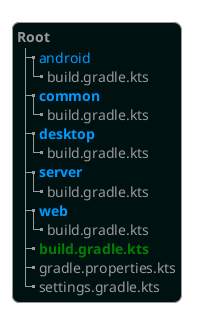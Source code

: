 @startuml
'https://plantuml.com/component-diagram

left to right direction
skinparam legendBackgroundColor #011
skinparam legendBorderColor #999
skinparam legendFontColor #999

legend
**Root**
|_ <color:#0099FF>android</color>
  |_ build.gradle.kts
|_ <color:#0099FF>**common**
  |_ build.gradle.kts
|_ <color:#0099FF>**desktop**</color>
  |_ build.gradle.kts
|_ <color:#0099FF>**server**</color>
  |_ build.gradle.kts
|_ <color:#0099FF>**web**</color>
  |_ build.gradle.kts
|_ <color:green>**build.gradle.kts**</color>
|_ gradle.properties.kts
|_ settings.gradle.kts
end legend

newpage

legend
**Root**
|_ <color:#0099FF>android</color>
  |_ build.gradle.kts
|_ <color:#0099FF>**common**
  |_ build.gradle.kts
|_ <color:#0099FF>**desktop**</color>
  |_ build.gradle.kts
|_ <color:#0099FF>**server**</color>
  |_ build.gradle.kts
|_ <color:#0099FF>**web**</color>
  |_ build.gradle.kts
|_ build.gradle.kts
|_ <color:green>**gradle.properties.kts**</color>
|_ settings.gradle.kts
end legend

newpage

legend
**Root**
|_ <color:#0099FF>android</color>
  |_ build.gradle.kts
|_ <color:#0099FF>**common**
  |_ build.gradle.kts
|_ <color:#0099FF>**desktop**</color>
  |_ build.gradle.kts
|_ <color:#0099FF>**server**</color>
  |_ build.gradle.kts
|_ <color:#0099FF>**web**</color>
  |_ build.gradle.kts
|_ build.gradle.kts
|_ gradle.properties.kts
|_ <color:green>**settings.gradle.kts**</color>
end legend

newpage

legend
**Root**
|_ <color:#0099FF>android</color>
  |_ <color:green>**build.gradle.kts**</color>
|_ <color:#0099FF>**common**
  |_ <color:green>**build.gradle.kts**</color>
|_ <color:#0099FF>**desktop**</color>
  |_ <color:green>**build.gradle.kts**</color>
|_ <color:#0099FF>**server**</color>
  |_ <color:green>**build.gradle.kts**</color>
|_ <color:#0099FF>**web**</color>
  |_ <color:green>**build.gradle.kts**</color>
|_ build.gradle.kts
|_ gradle.properties.kts
|_ settings.gradle.kts
end legend

newpage

legend
**Root**
|_ <color:#0099FF>android</color>
  |_ src
    |_ <color:orange>**jvmMain**</color>
  |_ <color:green>**build.gradle.kts**</color>
|_ <color:#0099FF>**common**</color>
  |_ src
    |_ commonMain
    |_ jvmMain
    |_ jsMain
  |_ build.gradle.kts
|_ <color:#0099FF>**desktop**</color>
  |_ src
    |_ jvmMain
  |_ build.gradle.kts
|_ <color:#0099FF>**server**</color>
  |_ src
    |_ jvmMain
|_ <color:#0099FF>**web**</color>
  |_ src
    |_ jsMain
  |_ build.gradle.kts
|_ build.gradle.kts
|_ gradle.properties.kts
|_ settings.gradle.kts
end legend

newpage

legend
**Root**
|_ <color:#0099FF>android</color>
  |_ build.gradle.kts
|_ <color:#0099FF>common
  |_ src
    |_ <color:orange>**commonMain**</color>
    |_ <color:orange>**jvmMain**</color>
    |_ <color:orange>**jsMain**</color>
  |_ <color:green>build.gradle.kts</color>
|_ <color:#0099FF>**desktop**</color>
  |_ build.gradle.kts
|_ <color:#0099FF>**server**</color>
  |_ build.gradle.kts
|_ <color:#0099FF>**web**</color>
  |_ build.gradle.kts
|_ build.gradle.kts
|_ gradle.properties.kts
|_ settings.gradle.kts
end legend

newpage

legend
**Root**
|_ <color:#0099FF>android</color>
  |_ build.gradle.kts
|_ <color:#0099FF>**common**</color>
  |_ src
    |_ commonMain
    |_ jvmMain
    |_ jsMain
  |_ build.gradle.kts
|_ <color:#0099FF>**desktop**</color>
  |_ src
    |_ <color:orange>**jvmMain**</color>
  |_ <color:green>**build.gradle.kts**</color>
|_ <color:#0099FF>**server**</color>
  |_ build.gradle.kts
|_ <color:#0099FF>**web**</color>
  |_ build.gradle.kts
|_ build.gradle.kts
|_ gradle.properties.kts
|_ settings.gradle.kts
end legend

newpage

legend
**Root**
|_ <color:#0099FF>android</color>
  |_ build.gradle.kts
|_ <color:#0099FF>**common**</color>
  |_ src
    |_ commonMain
    |_ jvmMain
    |_ jsMain
  |_ build.gradle.kts
|_ <color:#0099FF>**desktop**</color>
  |_ src
    |_ jvmMain
  |_ build.gradle.kts
|_ <color:#0099FF>**server**</color>
  |_ src
    |_ <color:orange>**jvmMain**</color>
  |_ <color:green>**build.gradle.kts**</color>
|_ <color:#0099FF>**web**</color>
  |_ build.gradle.kts
|_ build.gradle.kts
|_ gradle.properties.kts
|_ settings.gradle.kts
end legend

newpage

legend
**Root**
|_ <color:#0099FF>**android**</color>
  |_ build.gradle.kts
|_ <color:#0099FF>**common**</color>
  |_ src
    |_ commonMain
    |_ jvmMain
    |_ jsMain
  |_ build.gradle.kts
|_ <color:#0099FF>**desktop**</color>
  |_ src
    |_ jvmMain
  |_ build.gradle.kts
|_ <color:#0099FF>**server**</color>
  |_ src
    |_ jvmMain
  |_ build.gradle.kts
|_ <color:#0099FF>**web**</color>
  |_ src
    |_ <color:orange>**jsMain**</color>
  |_ <color:green>**build.gradle.kts**</color>
|_ build.gradle.kts
|_ gradle.properties.kts
|_ settings.gradle.kts
end legend

newpage

legend
**Root**
|_ <color:#0099FF>**android**</color>
  |_ src
    |_ <color:orange>**jvmMain**</color>
  |_ <color:green>**build.gradle.kts**</color>
|_ <color:#0099FF>**common**</color>
  |_ src
    |_ commonMain
    |_ jvmMain
    |_ jsMain
  |_ build.gradle.kts
|_ <color:#0099FF>**desktop**</color>
  |_ src
    |_ jvmMain
  |_ build.gradle.kts
|_ <color:#0099FF>**server**</color>
  |_ src
    |_ jvmMain
  |_ build.gradle.kts
|_ <color:#0099FF>**web**</color>
  |_ src
    |_ jsMain
  |_ build.gradle.kts
|_ build.gradle.kts
|_ gradle.properties.kts
|_ settings.gradle.kts
end legend

newpage

legend
**Root**
|_ <color:#0099FF>android</color>
  |_ src
    |_ <color:orange>**jvmMain**</color>
  |_ <color:green>build.gradle.kts</color>
|_ <color:#0099FF>common
  |_ src
    |_ <color:orange>**commonMain**</color>
    |_ <color:orange>**jvmMain**</color>
    |_ <color:orange>**jsMain**</color>
  |_ <color:green>build.gradle.kts</color>
|_ <color:#0099FF>desktop</color>
  |_ src
    |_ <color:orange>**jvmMain**</color>
  |_ <color:green>build.gradle.kts</color>
|_ <color:#0099FF>server</color>
  |_ src
    |_ <color:orange>**jvmMain**</color>
  |_ <color:green>build.gradle.kts</color>
|_ <color:#0099FF>web</color>
  |_ src
    |_ <color:orange>**jsMain**</color>
  |_ <color:green>build.gradle.kts</color>
|_ <color:green>build.gradle.kts</color>
|_ <color:green>gradle.properties.kts</color>
|_ <color:green>settings.gradle.kts</color>
end legend

newpage
legend
|_ <color:#0099FF>common</color>
  |_ src
    |_ <color:orange>commonMain</color>
      |_ kotlin
        |_ package
          |_ Chat.kt
          |_ ChatClient.kt
        |_ Constants.kt
        |_ Link.kt
        |_ Table.kt
        |_ <color:yellow>**TextField.kt**</color>
    |_ <color:orange>jsMain</color>
      |_ kotlin
        |_ package
          |_ Link.kt
          |_ Table.kt
          |_ <color:magenta>**TextField.kt**</color>
    |_ <color:orange>jvmMain</color>
      |_ kotlin
        |_ package
          |_ Link.kt
          |_ Table.kt
          |_ <color:magenta>**TextField.kt**</color>
  |_ <color:green>build.gradle.kts</color>
end legend

newpage
legend
|_ <color:#0099FF>common</color>
  |_ src
    |_ <color:orange>commonMain</color>
      |_ kotlin
        |_ package
          |_ Chat.kt
          |_ ChatClient.kt
        |_ Constants.kt
        |_ Link.kt
        |_ Table.kt
        |_ <color:magenta>**TextField.kt**</color>
    |_ <color:orange>jsMain</color>
      |_ kotlin
        |_ package
          |_ Link.kt
          |_ Table.kt
          |_ <color:yellow>**TextField.kt**</color>
    |_ <color:orange>jvmMain</color>
      |_ kotlin
        |_ package
          |_ Link.kt
          |_ Table.kt
          |_ <color:magenta>**TextField.kt**</color>
  |_ <color:green>build.gradle.kts</color>
end legend

newpage
legend
|_ <color:#0099FF>common</color>
  |_ src
    |_ <color:orange>commonMain</color>
      |_ kotlin
        |_ package
          |_ Chat.kt
          |_ ChatClient.kt
        |_ Constants.kt
        |_ Link.kt
        |_ Table.kt
        |_ <color:magenta>**TextField.kt**</color>
    |_ <color:orange>jsMain</color>
      |_ kotlin
        |_ package
          |_ Link.kt
          |_ Table.kt
          |_ <color:magenta>**TextField.kt**</color>
    |_ <color:orange>jvmMain</color>
      |_ kotlin
        |_ package
          |_ Link.kt
          |_ Table.kt
          |_ <color:yellow>**TextField.kt**</color>
  |_ <color:green>build.gradle.kts</color>
end legend

newpage
legend
|_ <color:#0099FF>common</color>
  |_ src
    |_ <color:orange>commonMain</color>
      |_ kotlin
        |_ package
          |_ Chat.kt
          |_ ChatClient.kt
        |_ Constants.kt
        |_ <color:yellow>**Link.kt**</color>
        |_ Table.kt
        |_ TextField.kt
    |_ <color:orange>jsMain</color>
      |_ kotlin
        |_ package
          |_ <color:magenta>**Link.kt**</color>
          |_ Table.kt
          |_ TextField.kt
    |_ <color:orange>jvmMain</color>
      |_ kotlin
        |_ package
          |_ <color:magenta>**Link.kt**</color>
          |_ Table.kt
          |_ TextField.kt
  |_ <color:green>build.gradle.kts</color>
end legend

newpage
legend
|_ <color:#0099FF>common</color>
  |_ src
    |_ <color:orange>commonMain</color>
      |_ kotlin
        |_ package
          |_ Chat.kt
          |_ ChatClient.kt
        |_ Constants.kt
        |_ <color:magenta>**Link.kt**</color>
        |_ Table.kt
        |_ TextField.kt
    |_ <color:orange>jsMain</color>
      |_ kotlin
        |_ package
          |_ <color:yellow>**Link.kt**</color>
          |_ Table.kt
          |_ TextField.kt
    |_ <color:orange>jvmMain</color>
      |_ kotlin
        |_ package
          |_ <color:magenta>**Link.kt**</color>
          |_ Table.kt
          |_ TextField.kt
  |_ <color:green>build.gradle.kts</color>
end legend

newpage
legend
|_ <color:#0099FF>common</color>
  |_ src
    |_ <color:orange>commonMain</color>
      |_ kotlin
        |_ package
          |_ Chat.kt
          |_ ChatClient.kt
        |_ Constants.kt
        |_ <color:magenta>**Link.kt**</color>
        |_ Table.kt
        |_ TextField.kt
    |_ <color:orange>jsMain</color>
      |_ kotlin
        |_ package
          |_ <color:magenta>**Link.kt**</color>
          |_ Table.kt
          |_ TextField.kt
    |_ <color:orange>jvmMain</color>
      |_ kotlin
        |_ package
          |_ <color:yellow>**Link.kt**</color>
          |_ Table.kt
          |_ TextField.kt
  |_ <color:green>build.gradle.kts</color>
end legend

newpage
legend
|_ <color:#0099FF>common</color>
  |_ src
    |_ <color:orange>commonMain</color>
      |_ kotlin
        |_ package
          |_ Chat.kt
          |_ ChatClient.kt
        |_ Constants.kt
          |_ Link.kt
          |_ <color:yellow>**Table.kt**</color>
        |_ TextField.kt
    |_ <color:orange>jsMain</color>
      |_ kotlin
        |_ package
          |_ Link.kt
          |_ <color:magenta>**Table.kt**</color>
          |_ TextField.kt
    |_ <color:orange>jvmMain</color>
      |_ kotlin
        |_ package
          |_ Link.kt
          |_ <color:magenta>**Table.kt**</color>
          |_ TextField.kt
  |_ <color:green>build.gradle.kts</color>
end legend

newpage
legend
|_ <color:#0099FF>common</color>
  |_ src
    |_ <color:orange>commonMain</color>
      |_ kotlin
        |_ package
          |_ Chat.kt
          |_ ChatClient.kt
        |_ Constants.kt
          |_ Link.kt
          |_ <color:magenta>**Table.kt**</color>
        |_ TextField.kt
    |_ <color:orange>jsMain</color>
      |_ kotlin
        |_ package
          |_ Link.kt
          |_ <color:yellow>**Table.kt**</color>
          |_ TextField.kt
    |_ <color:orange>jvmMain</color>
      |_ kotlin
        |_ package
          |_ Link.kt
          |_ <color:magenta>**Table.kt**</color>
          |_ TextField.kt
  |_ <color:green>build.gradle.kts</color>
end legend

newpage
legend
|_ <color:#0099FF>common</color>
  |_ src
    |_ <color:orange>commonMain</color>
      |_ kotlin
        |_ package
          |_ Chat.kt
          |_ ChatClient.kt
        |_ Constants.kt
          |_ Link.kt
          |_ <color:magenta>**Table.kt**</color>
        |_ TextField.kt
    |_ <color:orange>jsMain</color>
      |_ kotlin
        |_ package
          |_ Link.kt
          |_ <color:magenta>**Table.kt**</color>
          |_ TextField.kt
    |_ <color:orange>jvmMain</color>
      |_ kotlin
        |_ package
          |_ Link.kt
          |_ <color:yellow>**Table.kt**</color>
          |_ TextField.kt
  |_ <color:green>build.gradle.kts</color>
end legend

newpage
legend
**Root**
|_ <color:#0099FF>android</color>
  |_ src
    |_ <color:orange>jvmMain</color>
      |_ kotlin
        |_ package
          |_ <color:yellow>**MainActivity.kt**</color>
  |_ <color:green>build.gradle.kts</color>
|_ <color:#0099FF>desktop</color>
  |_ src
    |_ <color:orange>jvmMain</color>
      |_ kotlin
        |_ package
          |_ <color:magenta>**DesktopMain.kts**</color>
  |_ <color:green>build.gradle.kts</color>
|_ <color:#0099FF>web</color>
  |_ src
    |_ <color:orange>jvmMain</color>
      |_ kotlin
        |_ package
          |_ <color:magenta>**WebMain.kts**</color>
  |_ <color:green>build.gradle.kts</color>
end legend

newpage
legend
**Root**
|_ <color:#0099FF>android</color>
  |_ src
    |_ <color:orange>jvmMain</color>
      |_ kotlin
        |_ package
          |_ <color:magenta>**MainActivity.kt**</color>
  |_ <color:green>build.gradle.kts</color>
|_ <color:#0099FF>desktop</color>
  |_ src
    |_ <color:orange>jvmMain</color>
      |_ kotlin
        |_ package
          |_ <color:yellow>**DesktopMain.kts**</color>
  |_ <color:green>build.gradle.kts</color>
|_ <color:#0099FF>web</color>
  |_ src
    |_ <color:orange>jvmMain</color>
      |_ kotlin
        |_ package
          |_ <color:magenta>**WebMain.kts**</color>
  |_ <color:green>build.gradle.kts</color>
end legend

newpage
legend
**Root**
|_ <color:#0099FF>android</color>
  |_ src
    |_ <color:orange>jvmMain</color>
      |_ kotlin
        |_ package
          |_ <color:magenta>**MainActivity.kt**</color>
  |_ <color:green>build.gradle.kts</color>
|_ <color:#0099FF>desktop</color>
  |_ src
    |_ <color:orange>jvmMain</color>
      |_ kotlin
        |_ package
          |_ <color:magenta>**DesktopMain.kts**</color>
  |_ <color:green>build.gradle.kts</color>
|_ <color:#0099FF>web</color>
  |_ src
    |_ <color:orange>jvmMain</color>
      |_ kotlin
        |_ package
          |_ <color:yellow>**WebMain.kts**</color>
  |_ <color:green>build.gradle.kts</color>
end legend

newpage
legend
**Root**
|_ <color:#0099FF>android</color>
  |_ src
    |_ <color:orange>jvmMain</color>
      |_ kotlin
        |_ package
          |_ <color:yellow>**MainActivity.kt**</color>
  |_ <color:green>build.gradle.kts</color>
|_ <color:#0099FF>common</color>
  |_ src
    |_ <color:orange>commonMain</color>
      |_ kotlin
        |_ package
          |_ <color:magenta>**Chat.kts**</color>
          |_ ChatClient.kt
        |_ Constants.kt
        |_ Link.kt
        |_ Table.kt
        |_ TextField.kt
    |_ <color:orange>jsMain</color>
      |_ kotlin
        |_ package
          |_ Link.kt
          |_ Table.kt
          |_ TextField.kt
    |_ <color:orange>jvmMain</color>
      |_ kotlin
        |_ package
          |_ Link.kt
          |_ Table.kt
          |_ TextField.kt
  |_ <color:green>build.gradle.kts</color>
|_ <color:#0099FF>desktop</color>
  |_ src
    |_ <color:orange>jvmMain</color>
      |_ kotlin
        |_ package
          |_ <color:yellow>**DesktopMain.kts**</color>
  |_ <color:green>build.gradle.kts</color>
|_ <color:#0099FF>server</color>
  |_ src
    |_ <color:orange>jvmMain</color>
      |_ kotlin
        |_ package
          |_ db
            |_ ChatContents.kt
            |_ Db.kt
            |_ DbMessageBridge.kt
            |_ Users.kt
          |_ ChatBot.kt
          |_ ChatMessagePipe.kt
          |_ Emoticons.kt
          |_ HtmlFactory.kt
          |_ Server.kt
          |_ <color:yellow>**ServerMain.kts**</color>
  |_ <color:green>build.gradle.kts</color>
|_ <color:#0099FF>web</color>
  |_ src
    |_ <color:orange>jvmMain</color>
      |_ kotlin
        |_ package
          |_ <color:yellow>**WebMain.kts**</color>
  |_ <color:green>build.gradle.kts</color>
|_ <color:green>build.gradle.kts</color>
|_ <color:green>gradle.properties.kts</color>
|_ <color:green>settings.gradle.kts</color>
end legend


@enduml